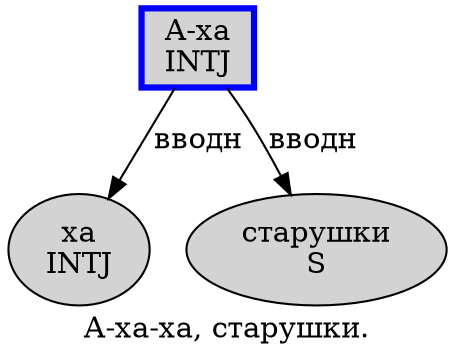 digraph SENTENCE_4707 {
	graph [label="А-ха-ха, старушки."]
	node [style=filled]
		0 [label="А-ха
INTJ" color=blue fillcolor=lightgray penwidth=3 shape=box]
		2 [label="ха
INTJ" color="" fillcolor=lightgray penwidth=1 shape=ellipse]
		4 [label="старушки
S" color="" fillcolor=lightgray penwidth=1 shape=ellipse]
			0 -> 2 [label="вводн"]
			0 -> 4 [label="вводн"]
}